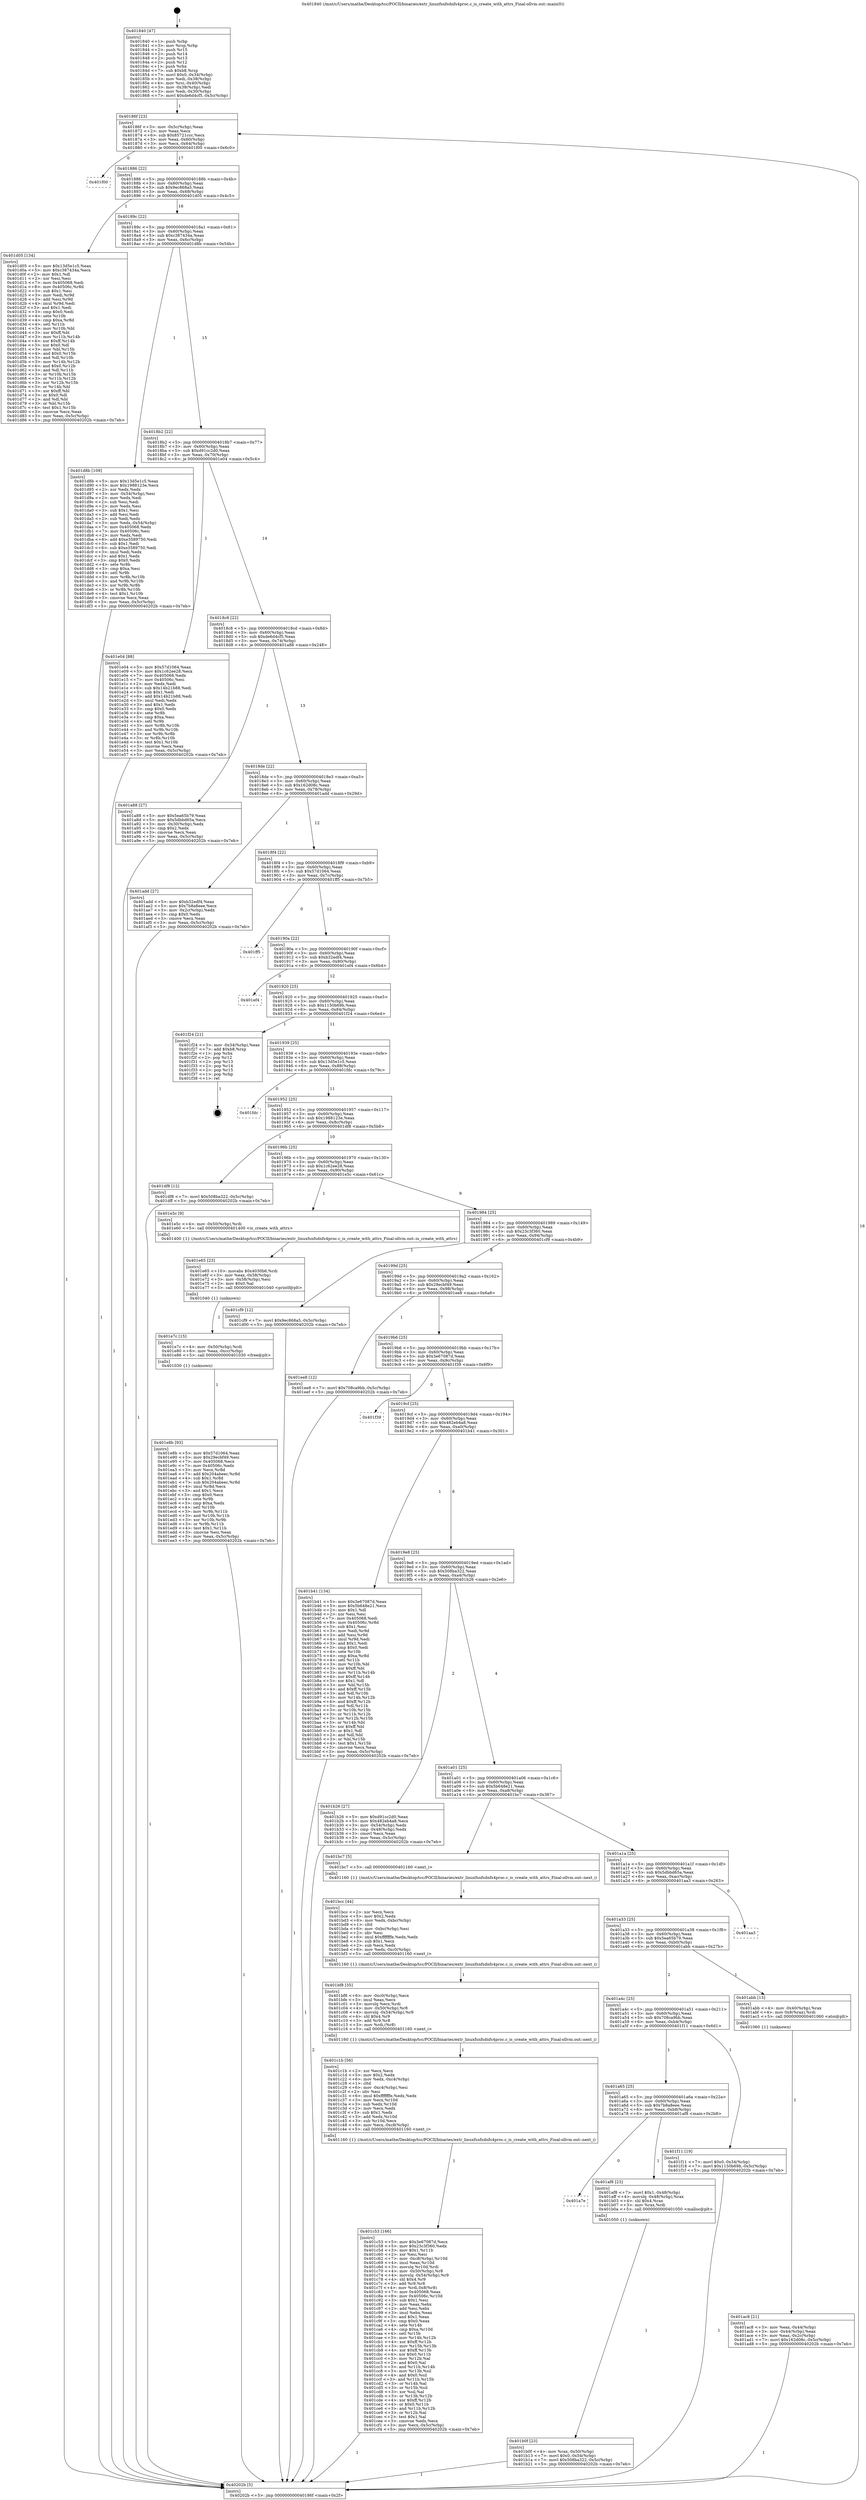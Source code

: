 digraph "0x401840" {
  label = "0x401840 (/mnt/c/Users/mathe/Desktop/tcc/POCII/binaries/extr_linuxfsnfsdnfs4proc.c_is_create_with_attrs_Final-ollvm.out::main(0))"
  labelloc = "t"
  node[shape=record]

  Entry [label="",width=0.3,height=0.3,shape=circle,fillcolor=black,style=filled]
  "0x40186f" [label="{
     0x40186f [23]\l
     | [instrs]\l
     &nbsp;&nbsp;0x40186f \<+3\>: mov -0x5c(%rbp),%eax\l
     &nbsp;&nbsp;0x401872 \<+2\>: mov %eax,%ecx\l
     &nbsp;&nbsp;0x401874 \<+6\>: sub $0x85721ccc,%ecx\l
     &nbsp;&nbsp;0x40187a \<+3\>: mov %eax,-0x60(%rbp)\l
     &nbsp;&nbsp;0x40187d \<+3\>: mov %ecx,-0x64(%rbp)\l
     &nbsp;&nbsp;0x401880 \<+6\>: je 0000000000401f00 \<main+0x6c0\>\l
  }"]
  "0x401f00" [label="{
     0x401f00\l
  }", style=dashed]
  "0x401886" [label="{
     0x401886 [22]\l
     | [instrs]\l
     &nbsp;&nbsp;0x401886 \<+5\>: jmp 000000000040188b \<main+0x4b\>\l
     &nbsp;&nbsp;0x40188b \<+3\>: mov -0x60(%rbp),%eax\l
     &nbsp;&nbsp;0x40188e \<+5\>: sub $0x9ec868a5,%eax\l
     &nbsp;&nbsp;0x401893 \<+3\>: mov %eax,-0x68(%rbp)\l
     &nbsp;&nbsp;0x401896 \<+6\>: je 0000000000401d05 \<main+0x4c5\>\l
  }"]
  Exit [label="",width=0.3,height=0.3,shape=circle,fillcolor=black,style=filled,peripheries=2]
  "0x401d05" [label="{
     0x401d05 [134]\l
     | [instrs]\l
     &nbsp;&nbsp;0x401d05 \<+5\>: mov $0x13d5e1c5,%eax\l
     &nbsp;&nbsp;0x401d0a \<+5\>: mov $0xc387434a,%ecx\l
     &nbsp;&nbsp;0x401d0f \<+2\>: mov $0x1,%dl\l
     &nbsp;&nbsp;0x401d11 \<+2\>: xor %esi,%esi\l
     &nbsp;&nbsp;0x401d13 \<+7\>: mov 0x405068,%edi\l
     &nbsp;&nbsp;0x401d1a \<+8\>: mov 0x40506c,%r8d\l
     &nbsp;&nbsp;0x401d22 \<+3\>: sub $0x1,%esi\l
     &nbsp;&nbsp;0x401d25 \<+3\>: mov %edi,%r9d\l
     &nbsp;&nbsp;0x401d28 \<+3\>: add %esi,%r9d\l
     &nbsp;&nbsp;0x401d2b \<+4\>: imul %r9d,%edi\l
     &nbsp;&nbsp;0x401d2f \<+3\>: and $0x1,%edi\l
     &nbsp;&nbsp;0x401d32 \<+3\>: cmp $0x0,%edi\l
     &nbsp;&nbsp;0x401d35 \<+4\>: sete %r10b\l
     &nbsp;&nbsp;0x401d39 \<+4\>: cmp $0xa,%r8d\l
     &nbsp;&nbsp;0x401d3d \<+4\>: setl %r11b\l
     &nbsp;&nbsp;0x401d41 \<+3\>: mov %r10b,%bl\l
     &nbsp;&nbsp;0x401d44 \<+3\>: xor $0xff,%bl\l
     &nbsp;&nbsp;0x401d47 \<+3\>: mov %r11b,%r14b\l
     &nbsp;&nbsp;0x401d4a \<+4\>: xor $0xff,%r14b\l
     &nbsp;&nbsp;0x401d4e \<+3\>: xor $0x0,%dl\l
     &nbsp;&nbsp;0x401d51 \<+3\>: mov %bl,%r15b\l
     &nbsp;&nbsp;0x401d54 \<+4\>: and $0x0,%r15b\l
     &nbsp;&nbsp;0x401d58 \<+3\>: and %dl,%r10b\l
     &nbsp;&nbsp;0x401d5b \<+3\>: mov %r14b,%r12b\l
     &nbsp;&nbsp;0x401d5e \<+4\>: and $0x0,%r12b\l
     &nbsp;&nbsp;0x401d62 \<+3\>: and %dl,%r11b\l
     &nbsp;&nbsp;0x401d65 \<+3\>: or %r10b,%r15b\l
     &nbsp;&nbsp;0x401d68 \<+3\>: or %r11b,%r12b\l
     &nbsp;&nbsp;0x401d6b \<+3\>: xor %r12b,%r15b\l
     &nbsp;&nbsp;0x401d6e \<+3\>: or %r14b,%bl\l
     &nbsp;&nbsp;0x401d71 \<+3\>: xor $0xff,%bl\l
     &nbsp;&nbsp;0x401d74 \<+3\>: or $0x0,%dl\l
     &nbsp;&nbsp;0x401d77 \<+2\>: and %dl,%bl\l
     &nbsp;&nbsp;0x401d79 \<+3\>: or %bl,%r15b\l
     &nbsp;&nbsp;0x401d7c \<+4\>: test $0x1,%r15b\l
     &nbsp;&nbsp;0x401d80 \<+3\>: cmovne %ecx,%eax\l
     &nbsp;&nbsp;0x401d83 \<+3\>: mov %eax,-0x5c(%rbp)\l
     &nbsp;&nbsp;0x401d86 \<+5\>: jmp 000000000040202b \<main+0x7eb\>\l
  }"]
  "0x40189c" [label="{
     0x40189c [22]\l
     | [instrs]\l
     &nbsp;&nbsp;0x40189c \<+5\>: jmp 00000000004018a1 \<main+0x61\>\l
     &nbsp;&nbsp;0x4018a1 \<+3\>: mov -0x60(%rbp),%eax\l
     &nbsp;&nbsp;0x4018a4 \<+5\>: sub $0xc387434a,%eax\l
     &nbsp;&nbsp;0x4018a9 \<+3\>: mov %eax,-0x6c(%rbp)\l
     &nbsp;&nbsp;0x4018ac \<+6\>: je 0000000000401d8b \<main+0x54b\>\l
  }"]
  "0x401e8b" [label="{
     0x401e8b [93]\l
     | [instrs]\l
     &nbsp;&nbsp;0x401e8b \<+5\>: mov $0x57d1064,%eax\l
     &nbsp;&nbsp;0x401e90 \<+5\>: mov $0x29ecbf49,%esi\l
     &nbsp;&nbsp;0x401e95 \<+7\>: mov 0x405068,%ecx\l
     &nbsp;&nbsp;0x401e9c \<+7\>: mov 0x40506c,%edx\l
     &nbsp;&nbsp;0x401ea3 \<+3\>: mov %ecx,%r8d\l
     &nbsp;&nbsp;0x401ea6 \<+7\>: add $0x204abeec,%r8d\l
     &nbsp;&nbsp;0x401ead \<+4\>: sub $0x1,%r8d\l
     &nbsp;&nbsp;0x401eb1 \<+7\>: sub $0x204abeec,%r8d\l
     &nbsp;&nbsp;0x401eb8 \<+4\>: imul %r8d,%ecx\l
     &nbsp;&nbsp;0x401ebc \<+3\>: and $0x1,%ecx\l
     &nbsp;&nbsp;0x401ebf \<+3\>: cmp $0x0,%ecx\l
     &nbsp;&nbsp;0x401ec2 \<+4\>: sete %r9b\l
     &nbsp;&nbsp;0x401ec6 \<+3\>: cmp $0xa,%edx\l
     &nbsp;&nbsp;0x401ec9 \<+4\>: setl %r10b\l
     &nbsp;&nbsp;0x401ecd \<+3\>: mov %r9b,%r11b\l
     &nbsp;&nbsp;0x401ed0 \<+3\>: and %r10b,%r11b\l
     &nbsp;&nbsp;0x401ed3 \<+3\>: xor %r10b,%r9b\l
     &nbsp;&nbsp;0x401ed6 \<+3\>: or %r9b,%r11b\l
     &nbsp;&nbsp;0x401ed9 \<+4\>: test $0x1,%r11b\l
     &nbsp;&nbsp;0x401edd \<+3\>: cmovne %esi,%eax\l
     &nbsp;&nbsp;0x401ee0 \<+3\>: mov %eax,-0x5c(%rbp)\l
     &nbsp;&nbsp;0x401ee3 \<+5\>: jmp 000000000040202b \<main+0x7eb\>\l
  }"]
  "0x401d8b" [label="{
     0x401d8b [109]\l
     | [instrs]\l
     &nbsp;&nbsp;0x401d8b \<+5\>: mov $0x13d5e1c5,%eax\l
     &nbsp;&nbsp;0x401d90 \<+5\>: mov $0x1988123e,%ecx\l
     &nbsp;&nbsp;0x401d95 \<+2\>: xor %edx,%edx\l
     &nbsp;&nbsp;0x401d97 \<+3\>: mov -0x54(%rbp),%esi\l
     &nbsp;&nbsp;0x401d9a \<+2\>: mov %edx,%edi\l
     &nbsp;&nbsp;0x401d9c \<+2\>: sub %esi,%edi\l
     &nbsp;&nbsp;0x401d9e \<+2\>: mov %edx,%esi\l
     &nbsp;&nbsp;0x401da0 \<+3\>: sub $0x1,%esi\l
     &nbsp;&nbsp;0x401da3 \<+2\>: add %esi,%edi\l
     &nbsp;&nbsp;0x401da5 \<+2\>: sub %edi,%edx\l
     &nbsp;&nbsp;0x401da7 \<+3\>: mov %edx,-0x54(%rbp)\l
     &nbsp;&nbsp;0x401daa \<+7\>: mov 0x405068,%edx\l
     &nbsp;&nbsp;0x401db1 \<+7\>: mov 0x40506c,%esi\l
     &nbsp;&nbsp;0x401db8 \<+2\>: mov %edx,%edi\l
     &nbsp;&nbsp;0x401dba \<+6\>: add $0xe3589750,%edi\l
     &nbsp;&nbsp;0x401dc0 \<+3\>: sub $0x1,%edi\l
     &nbsp;&nbsp;0x401dc3 \<+6\>: sub $0xe3589750,%edi\l
     &nbsp;&nbsp;0x401dc9 \<+3\>: imul %edi,%edx\l
     &nbsp;&nbsp;0x401dcc \<+3\>: and $0x1,%edx\l
     &nbsp;&nbsp;0x401dcf \<+3\>: cmp $0x0,%edx\l
     &nbsp;&nbsp;0x401dd2 \<+4\>: sete %r8b\l
     &nbsp;&nbsp;0x401dd6 \<+3\>: cmp $0xa,%esi\l
     &nbsp;&nbsp;0x401dd9 \<+4\>: setl %r9b\l
     &nbsp;&nbsp;0x401ddd \<+3\>: mov %r8b,%r10b\l
     &nbsp;&nbsp;0x401de0 \<+3\>: and %r9b,%r10b\l
     &nbsp;&nbsp;0x401de3 \<+3\>: xor %r9b,%r8b\l
     &nbsp;&nbsp;0x401de6 \<+3\>: or %r8b,%r10b\l
     &nbsp;&nbsp;0x401de9 \<+4\>: test $0x1,%r10b\l
     &nbsp;&nbsp;0x401ded \<+3\>: cmovne %ecx,%eax\l
     &nbsp;&nbsp;0x401df0 \<+3\>: mov %eax,-0x5c(%rbp)\l
     &nbsp;&nbsp;0x401df3 \<+5\>: jmp 000000000040202b \<main+0x7eb\>\l
  }"]
  "0x4018b2" [label="{
     0x4018b2 [22]\l
     | [instrs]\l
     &nbsp;&nbsp;0x4018b2 \<+5\>: jmp 00000000004018b7 \<main+0x77\>\l
     &nbsp;&nbsp;0x4018b7 \<+3\>: mov -0x60(%rbp),%eax\l
     &nbsp;&nbsp;0x4018ba \<+5\>: sub $0xd91cc2d0,%eax\l
     &nbsp;&nbsp;0x4018bf \<+3\>: mov %eax,-0x70(%rbp)\l
     &nbsp;&nbsp;0x4018c2 \<+6\>: je 0000000000401e04 \<main+0x5c4\>\l
  }"]
  "0x401e7c" [label="{
     0x401e7c [15]\l
     | [instrs]\l
     &nbsp;&nbsp;0x401e7c \<+4\>: mov -0x50(%rbp),%rdi\l
     &nbsp;&nbsp;0x401e80 \<+6\>: mov %eax,-0xcc(%rbp)\l
     &nbsp;&nbsp;0x401e86 \<+5\>: call 0000000000401030 \<free@plt\>\l
     | [calls]\l
     &nbsp;&nbsp;0x401030 \{1\} (unknown)\l
  }"]
  "0x401e04" [label="{
     0x401e04 [88]\l
     | [instrs]\l
     &nbsp;&nbsp;0x401e04 \<+5\>: mov $0x57d1064,%eax\l
     &nbsp;&nbsp;0x401e09 \<+5\>: mov $0x1c62ee28,%ecx\l
     &nbsp;&nbsp;0x401e0e \<+7\>: mov 0x405068,%edx\l
     &nbsp;&nbsp;0x401e15 \<+7\>: mov 0x40506c,%esi\l
     &nbsp;&nbsp;0x401e1c \<+2\>: mov %edx,%edi\l
     &nbsp;&nbsp;0x401e1e \<+6\>: sub $0x14b21b88,%edi\l
     &nbsp;&nbsp;0x401e24 \<+3\>: sub $0x1,%edi\l
     &nbsp;&nbsp;0x401e27 \<+6\>: add $0x14b21b88,%edi\l
     &nbsp;&nbsp;0x401e2d \<+3\>: imul %edi,%edx\l
     &nbsp;&nbsp;0x401e30 \<+3\>: and $0x1,%edx\l
     &nbsp;&nbsp;0x401e33 \<+3\>: cmp $0x0,%edx\l
     &nbsp;&nbsp;0x401e36 \<+4\>: sete %r8b\l
     &nbsp;&nbsp;0x401e3a \<+3\>: cmp $0xa,%esi\l
     &nbsp;&nbsp;0x401e3d \<+4\>: setl %r9b\l
     &nbsp;&nbsp;0x401e41 \<+3\>: mov %r8b,%r10b\l
     &nbsp;&nbsp;0x401e44 \<+3\>: and %r9b,%r10b\l
     &nbsp;&nbsp;0x401e47 \<+3\>: xor %r9b,%r8b\l
     &nbsp;&nbsp;0x401e4a \<+3\>: or %r8b,%r10b\l
     &nbsp;&nbsp;0x401e4d \<+4\>: test $0x1,%r10b\l
     &nbsp;&nbsp;0x401e51 \<+3\>: cmovne %ecx,%eax\l
     &nbsp;&nbsp;0x401e54 \<+3\>: mov %eax,-0x5c(%rbp)\l
     &nbsp;&nbsp;0x401e57 \<+5\>: jmp 000000000040202b \<main+0x7eb\>\l
  }"]
  "0x4018c8" [label="{
     0x4018c8 [22]\l
     | [instrs]\l
     &nbsp;&nbsp;0x4018c8 \<+5\>: jmp 00000000004018cd \<main+0x8d\>\l
     &nbsp;&nbsp;0x4018cd \<+3\>: mov -0x60(%rbp),%eax\l
     &nbsp;&nbsp;0x4018d0 \<+5\>: sub $0xde6d4cf5,%eax\l
     &nbsp;&nbsp;0x4018d5 \<+3\>: mov %eax,-0x74(%rbp)\l
     &nbsp;&nbsp;0x4018d8 \<+6\>: je 0000000000401a88 \<main+0x248\>\l
  }"]
  "0x401e65" [label="{
     0x401e65 [23]\l
     | [instrs]\l
     &nbsp;&nbsp;0x401e65 \<+10\>: movabs $0x4030b6,%rdi\l
     &nbsp;&nbsp;0x401e6f \<+3\>: mov %eax,-0x58(%rbp)\l
     &nbsp;&nbsp;0x401e72 \<+3\>: mov -0x58(%rbp),%esi\l
     &nbsp;&nbsp;0x401e75 \<+2\>: mov $0x0,%al\l
     &nbsp;&nbsp;0x401e77 \<+5\>: call 0000000000401040 \<printf@plt\>\l
     | [calls]\l
     &nbsp;&nbsp;0x401040 \{1\} (unknown)\l
  }"]
  "0x401a88" [label="{
     0x401a88 [27]\l
     | [instrs]\l
     &nbsp;&nbsp;0x401a88 \<+5\>: mov $0x5ea65b79,%eax\l
     &nbsp;&nbsp;0x401a8d \<+5\>: mov $0x5dbbd65a,%ecx\l
     &nbsp;&nbsp;0x401a92 \<+3\>: mov -0x30(%rbp),%edx\l
     &nbsp;&nbsp;0x401a95 \<+3\>: cmp $0x2,%edx\l
     &nbsp;&nbsp;0x401a98 \<+3\>: cmovne %ecx,%eax\l
     &nbsp;&nbsp;0x401a9b \<+3\>: mov %eax,-0x5c(%rbp)\l
     &nbsp;&nbsp;0x401a9e \<+5\>: jmp 000000000040202b \<main+0x7eb\>\l
  }"]
  "0x4018de" [label="{
     0x4018de [22]\l
     | [instrs]\l
     &nbsp;&nbsp;0x4018de \<+5\>: jmp 00000000004018e3 \<main+0xa3\>\l
     &nbsp;&nbsp;0x4018e3 \<+3\>: mov -0x60(%rbp),%eax\l
     &nbsp;&nbsp;0x4018e6 \<+5\>: sub $0x162d08c,%eax\l
     &nbsp;&nbsp;0x4018eb \<+3\>: mov %eax,-0x78(%rbp)\l
     &nbsp;&nbsp;0x4018ee \<+6\>: je 0000000000401add \<main+0x29d\>\l
  }"]
  "0x40202b" [label="{
     0x40202b [5]\l
     | [instrs]\l
     &nbsp;&nbsp;0x40202b \<+5\>: jmp 000000000040186f \<main+0x2f\>\l
  }"]
  "0x401840" [label="{
     0x401840 [47]\l
     | [instrs]\l
     &nbsp;&nbsp;0x401840 \<+1\>: push %rbp\l
     &nbsp;&nbsp;0x401841 \<+3\>: mov %rsp,%rbp\l
     &nbsp;&nbsp;0x401844 \<+2\>: push %r15\l
     &nbsp;&nbsp;0x401846 \<+2\>: push %r14\l
     &nbsp;&nbsp;0x401848 \<+2\>: push %r13\l
     &nbsp;&nbsp;0x40184a \<+2\>: push %r12\l
     &nbsp;&nbsp;0x40184c \<+1\>: push %rbx\l
     &nbsp;&nbsp;0x40184d \<+7\>: sub $0xb8,%rsp\l
     &nbsp;&nbsp;0x401854 \<+7\>: movl $0x0,-0x34(%rbp)\l
     &nbsp;&nbsp;0x40185b \<+3\>: mov %edi,-0x38(%rbp)\l
     &nbsp;&nbsp;0x40185e \<+4\>: mov %rsi,-0x40(%rbp)\l
     &nbsp;&nbsp;0x401862 \<+3\>: mov -0x38(%rbp),%edi\l
     &nbsp;&nbsp;0x401865 \<+3\>: mov %edi,-0x30(%rbp)\l
     &nbsp;&nbsp;0x401868 \<+7\>: movl $0xde6d4cf5,-0x5c(%rbp)\l
  }"]
  "0x401c53" [label="{
     0x401c53 [166]\l
     | [instrs]\l
     &nbsp;&nbsp;0x401c53 \<+5\>: mov $0x3e67087d,%ecx\l
     &nbsp;&nbsp;0x401c58 \<+5\>: mov $0x23c3f360,%edx\l
     &nbsp;&nbsp;0x401c5d \<+3\>: mov $0x1,%r11b\l
     &nbsp;&nbsp;0x401c60 \<+2\>: xor %esi,%esi\l
     &nbsp;&nbsp;0x401c62 \<+7\>: mov -0xc8(%rbp),%r10d\l
     &nbsp;&nbsp;0x401c69 \<+4\>: imul %eax,%r10d\l
     &nbsp;&nbsp;0x401c6d \<+3\>: movslq %r10d,%rdi\l
     &nbsp;&nbsp;0x401c70 \<+4\>: mov -0x50(%rbp),%r8\l
     &nbsp;&nbsp;0x401c74 \<+4\>: movslq -0x54(%rbp),%r9\l
     &nbsp;&nbsp;0x401c78 \<+4\>: shl $0x4,%r9\l
     &nbsp;&nbsp;0x401c7c \<+3\>: add %r9,%r8\l
     &nbsp;&nbsp;0x401c7f \<+4\>: mov %rdi,0x8(%r8)\l
     &nbsp;&nbsp;0x401c83 \<+7\>: mov 0x405068,%eax\l
     &nbsp;&nbsp;0x401c8a \<+8\>: mov 0x40506c,%r10d\l
     &nbsp;&nbsp;0x401c92 \<+3\>: sub $0x1,%esi\l
     &nbsp;&nbsp;0x401c95 \<+2\>: mov %eax,%ebx\l
     &nbsp;&nbsp;0x401c97 \<+2\>: add %esi,%ebx\l
     &nbsp;&nbsp;0x401c99 \<+3\>: imul %ebx,%eax\l
     &nbsp;&nbsp;0x401c9c \<+3\>: and $0x1,%eax\l
     &nbsp;&nbsp;0x401c9f \<+3\>: cmp $0x0,%eax\l
     &nbsp;&nbsp;0x401ca2 \<+4\>: sete %r14b\l
     &nbsp;&nbsp;0x401ca6 \<+4\>: cmp $0xa,%r10d\l
     &nbsp;&nbsp;0x401caa \<+4\>: setl %r15b\l
     &nbsp;&nbsp;0x401cae \<+3\>: mov %r14b,%r12b\l
     &nbsp;&nbsp;0x401cb1 \<+4\>: xor $0xff,%r12b\l
     &nbsp;&nbsp;0x401cb5 \<+3\>: mov %r15b,%r13b\l
     &nbsp;&nbsp;0x401cb8 \<+4\>: xor $0xff,%r13b\l
     &nbsp;&nbsp;0x401cbc \<+4\>: xor $0x0,%r11b\l
     &nbsp;&nbsp;0x401cc0 \<+3\>: mov %r12b,%al\l
     &nbsp;&nbsp;0x401cc3 \<+2\>: and $0x0,%al\l
     &nbsp;&nbsp;0x401cc5 \<+3\>: and %r11b,%r14b\l
     &nbsp;&nbsp;0x401cc8 \<+3\>: mov %r13b,%sil\l
     &nbsp;&nbsp;0x401ccb \<+4\>: and $0x0,%sil\l
     &nbsp;&nbsp;0x401ccf \<+3\>: and %r11b,%r15b\l
     &nbsp;&nbsp;0x401cd2 \<+3\>: or %r14b,%al\l
     &nbsp;&nbsp;0x401cd5 \<+3\>: or %r15b,%sil\l
     &nbsp;&nbsp;0x401cd8 \<+3\>: xor %sil,%al\l
     &nbsp;&nbsp;0x401cdb \<+3\>: or %r13b,%r12b\l
     &nbsp;&nbsp;0x401cde \<+4\>: xor $0xff,%r12b\l
     &nbsp;&nbsp;0x401ce2 \<+4\>: or $0x0,%r11b\l
     &nbsp;&nbsp;0x401ce6 \<+3\>: and %r11b,%r12b\l
     &nbsp;&nbsp;0x401ce9 \<+3\>: or %r12b,%al\l
     &nbsp;&nbsp;0x401cec \<+2\>: test $0x1,%al\l
     &nbsp;&nbsp;0x401cee \<+3\>: cmovne %edx,%ecx\l
     &nbsp;&nbsp;0x401cf1 \<+3\>: mov %ecx,-0x5c(%rbp)\l
     &nbsp;&nbsp;0x401cf4 \<+5\>: jmp 000000000040202b \<main+0x7eb\>\l
  }"]
  "0x401add" [label="{
     0x401add [27]\l
     | [instrs]\l
     &nbsp;&nbsp;0x401add \<+5\>: mov $0xb32edf4,%eax\l
     &nbsp;&nbsp;0x401ae2 \<+5\>: mov $0x7b8a8eee,%ecx\l
     &nbsp;&nbsp;0x401ae7 \<+3\>: mov -0x2c(%rbp),%edx\l
     &nbsp;&nbsp;0x401aea \<+3\>: cmp $0x0,%edx\l
     &nbsp;&nbsp;0x401aed \<+3\>: cmove %ecx,%eax\l
     &nbsp;&nbsp;0x401af0 \<+3\>: mov %eax,-0x5c(%rbp)\l
     &nbsp;&nbsp;0x401af3 \<+5\>: jmp 000000000040202b \<main+0x7eb\>\l
  }"]
  "0x4018f4" [label="{
     0x4018f4 [22]\l
     | [instrs]\l
     &nbsp;&nbsp;0x4018f4 \<+5\>: jmp 00000000004018f9 \<main+0xb9\>\l
     &nbsp;&nbsp;0x4018f9 \<+3\>: mov -0x60(%rbp),%eax\l
     &nbsp;&nbsp;0x4018fc \<+5\>: sub $0x57d1064,%eax\l
     &nbsp;&nbsp;0x401901 \<+3\>: mov %eax,-0x7c(%rbp)\l
     &nbsp;&nbsp;0x401904 \<+6\>: je 0000000000401ff5 \<main+0x7b5\>\l
  }"]
  "0x401c1b" [label="{
     0x401c1b [56]\l
     | [instrs]\l
     &nbsp;&nbsp;0x401c1b \<+2\>: xor %ecx,%ecx\l
     &nbsp;&nbsp;0x401c1d \<+5\>: mov $0x2,%edx\l
     &nbsp;&nbsp;0x401c22 \<+6\>: mov %edx,-0xc4(%rbp)\l
     &nbsp;&nbsp;0x401c28 \<+1\>: cltd\l
     &nbsp;&nbsp;0x401c29 \<+6\>: mov -0xc4(%rbp),%esi\l
     &nbsp;&nbsp;0x401c2f \<+2\>: idiv %esi\l
     &nbsp;&nbsp;0x401c31 \<+6\>: imul $0xfffffffe,%edx,%edx\l
     &nbsp;&nbsp;0x401c37 \<+3\>: mov %ecx,%r10d\l
     &nbsp;&nbsp;0x401c3a \<+3\>: sub %edx,%r10d\l
     &nbsp;&nbsp;0x401c3d \<+2\>: mov %ecx,%edx\l
     &nbsp;&nbsp;0x401c3f \<+3\>: sub $0x1,%edx\l
     &nbsp;&nbsp;0x401c42 \<+3\>: add %edx,%r10d\l
     &nbsp;&nbsp;0x401c45 \<+3\>: sub %r10d,%ecx\l
     &nbsp;&nbsp;0x401c48 \<+6\>: mov %ecx,-0xc8(%rbp)\l
     &nbsp;&nbsp;0x401c4e \<+5\>: call 0000000000401160 \<next_i\>\l
     | [calls]\l
     &nbsp;&nbsp;0x401160 \{1\} (/mnt/c/Users/mathe/Desktop/tcc/POCII/binaries/extr_linuxfsnfsdnfs4proc.c_is_create_with_attrs_Final-ollvm.out::next_i)\l
  }"]
  "0x401ff5" [label="{
     0x401ff5\l
  }", style=dashed]
  "0x40190a" [label="{
     0x40190a [22]\l
     | [instrs]\l
     &nbsp;&nbsp;0x40190a \<+5\>: jmp 000000000040190f \<main+0xcf\>\l
     &nbsp;&nbsp;0x40190f \<+3\>: mov -0x60(%rbp),%eax\l
     &nbsp;&nbsp;0x401912 \<+5\>: sub $0xb32edf4,%eax\l
     &nbsp;&nbsp;0x401917 \<+3\>: mov %eax,-0x80(%rbp)\l
     &nbsp;&nbsp;0x40191a \<+6\>: je 0000000000401ef4 \<main+0x6b4\>\l
  }"]
  "0x401bf8" [label="{
     0x401bf8 [35]\l
     | [instrs]\l
     &nbsp;&nbsp;0x401bf8 \<+6\>: mov -0xc0(%rbp),%ecx\l
     &nbsp;&nbsp;0x401bfe \<+3\>: imul %eax,%ecx\l
     &nbsp;&nbsp;0x401c01 \<+3\>: movslq %ecx,%rdi\l
     &nbsp;&nbsp;0x401c04 \<+4\>: mov -0x50(%rbp),%r8\l
     &nbsp;&nbsp;0x401c08 \<+4\>: movslq -0x54(%rbp),%r9\l
     &nbsp;&nbsp;0x401c0c \<+4\>: shl $0x4,%r9\l
     &nbsp;&nbsp;0x401c10 \<+3\>: add %r9,%r8\l
     &nbsp;&nbsp;0x401c13 \<+3\>: mov %rdi,(%r8)\l
     &nbsp;&nbsp;0x401c16 \<+5\>: call 0000000000401160 \<next_i\>\l
     | [calls]\l
     &nbsp;&nbsp;0x401160 \{1\} (/mnt/c/Users/mathe/Desktop/tcc/POCII/binaries/extr_linuxfsnfsdnfs4proc.c_is_create_with_attrs_Final-ollvm.out::next_i)\l
  }"]
  "0x401ef4" [label="{
     0x401ef4\l
  }", style=dashed]
  "0x401920" [label="{
     0x401920 [25]\l
     | [instrs]\l
     &nbsp;&nbsp;0x401920 \<+5\>: jmp 0000000000401925 \<main+0xe5\>\l
     &nbsp;&nbsp;0x401925 \<+3\>: mov -0x60(%rbp),%eax\l
     &nbsp;&nbsp;0x401928 \<+5\>: sub $0x1150b69b,%eax\l
     &nbsp;&nbsp;0x40192d \<+6\>: mov %eax,-0x84(%rbp)\l
     &nbsp;&nbsp;0x401933 \<+6\>: je 0000000000401f24 \<main+0x6e4\>\l
  }"]
  "0x401bcc" [label="{
     0x401bcc [44]\l
     | [instrs]\l
     &nbsp;&nbsp;0x401bcc \<+2\>: xor %ecx,%ecx\l
     &nbsp;&nbsp;0x401bce \<+5\>: mov $0x2,%edx\l
     &nbsp;&nbsp;0x401bd3 \<+6\>: mov %edx,-0xbc(%rbp)\l
     &nbsp;&nbsp;0x401bd9 \<+1\>: cltd\l
     &nbsp;&nbsp;0x401bda \<+6\>: mov -0xbc(%rbp),%esi\l
     &nbsp;&nbsp;0x401be0 \<+2\>: idiv %esi\l
     &nbsp;&nbsp;0x401be2 \<+6\>: imul $0xfffffffe,%edx,%edx\l
     &nbsp;&nbsp;0x401be8 \<+3\>: sub $0x1,%ecx\l
     &nbsp;&nbsp;0x401beb \<+2\>: sub %ecx,%edx\l
     &nbsp;&nbsp;0x401bed \<+6\>: mov %edx,-0xc0(%rbp)\l
     &nbsp;&nbsp;0x401bf3 \<+5\>: call 0000000000401160 \<next_i\>\l
     | [calls]\l
     &nbsp;&nbsp;0x401160 \{1\} (/mnt/c/Users/mathe/Desktop/tcc/POCII/binaries/extr_linuxfsnfsdnfs4proc.c_is_create_with_attrs_Final-ollvm.out::next_i)\l
  }"]
  "0x401f24" [label="{
     0x401f24 [21]\l
     | [instrs]\l
     &nbsp;&nbsp;0x401f24 \<+3\>: mov -0x34(%rbp),%eax\l
     &nbsp;&nbsp;0x401f27 \<+7\>: add $0xb8,%rsp\l
     &nbsp;&nbsp;0x401f2e \<+1\>: pop %rbx\l
     &nbsp;&nbsp;0x401f2f \<+2\>: pop %r12\l
     &nbsp;&nbsp;0x401f31 \<+2\>: pop %r13\l
     &nbsp;&nbsp;0x401f33 \<+2\>: pop %r14\l
     &nbsp;&nbsp;0x401f35 \<+2\>: pop %r15\l
     &nbsp;&nbsp;0x401f37 \<+1\>: pop %rbp\l
     &nbsp;&nbsp;0x401f38 \<+1\>: ret\l
  }"]
  "0x401939" [label="{
     0x401939 [25]\l
     | [instrs]\l
     &nbsp;&nbsp;0x401939 \<+5\>: jmp 000000000040193e \<main+0xfe\>\l
     &nbsp;&nbsp;0x40193e \<+3\>: mov -0x60(%rbp),%eax\l
     &nbsp;&nbsp;0x401941 \<+5\>: sub $0x13d5e1c5,%eax\l
     &nbsp;&nbsp;0x401946 \<+6\>: mov %eax,-0x88(%rbp)\l
     &nbsp;&nbsp;0x40194c \<+6\>: je 0000000000401fdc \<main+0x79c\>\l
  }"]
  "0x401b0f" [label="{
     0x401b0f [23]\l
     | [instrs]\l
     &nbsp;&nbsp;0x401b0f \<+4\>: mov %rax,-0x50(%rbp)\l
     &nbsp;&nbsp;0x401b13 \<+7\>: movl $0x0,-0x54(%rbp)\l
     &nbsp;&nbsp;0x401b1a \<+7\>: movl $0x508ba322,-0x5c(%rbp)\l
     &nbsp;&nbsp;0x401b21 \<+5\>: jmp 000000000040202b \<main+0x7eb\>\l
  }"]
  "0x401fdc" [label="{
     0x401fdc\l
  }", style=dashed]
  "0x401952" [label="{
     0x401952 [25]\l
     | [instrs]\l
     &nbsp;&nbsp;0x401952 \<+5\>: jmp 0000000000401957 \<main+0x117\>\l
     &nbsp;&nbsp;0x401957 \<+3\>: mov -0x60(%rbp),%eax\l
     &nbsp;&nbsp;0x40195a \<+5\>: sub $0x1988123e,%eax\l
     &nbsp;&nbsp;0x40195f \<+6\>: mov %eax,-0x8c(%rbp)\l
     &nbsp;&nbsp;0x401965 \<+6\>: je 0000000000401df8 \<main+0x5b8\>\l
  }"]
  "0x401a7e" [label="{
     0x401a7e\l
  }", style=dashed]
  "0x401df8" [label="{
     0x401df8 [12]\l
     | [instrs]\l
     &nbsp;&nbsp;0x401df8 \<+7\>: movl $0x508ba322,-0x5c(%rbp)\l
     &nbsp;&nbsp;0x401dff \<+5\>: jmp 000000000040202b \<main+0x7eb\>\l
  }"]
  "0x40196b" [label="{
     0x40196b [25]\l
     | [instrs]\l
     &nbsp;&nbsp;0x40196b \<+5\>: jmp 0000000000401970 \<main+0x130\>\l
     &nbsp;&nbsp;0x401970 \<+3\>: mov -0x60(%rbp),%eax\l
     &nbsp;&nbsp;0x401973 \<+5\>: sub $0x1c62ee28,%eax\l
     &nbsp;&nbsp;0x401978 \<+6\>: mov %eax,-0x90(%rbp)\l
     &nbsp;&nbsp;0x40197e \<+6\>: je 0000000000401e5c \<main+0x61c\>\l
  }"]
  "0x401af8" [label="{
     0x401af8 [23]\l
     | [instrs]\l
     &nbsp;&nbsp;0x401af8 \<+7\>: movl $0x1,-0x48(%rbp)\l
     &nbsp;&nbsp;0x401aff \<+4\>: movslq -0x48(%rbp),%rax\l
     &nbsp;&nbsp;0x401b03 \<+4\>: shl $0x4,%rax\l
     &nbsp;&nbsp;0x401b07 \<+3\>: mov %rax,%rdi\l
     &nbsp;&nbsp;0x401b0a \<+5\>: call 0000000000401050 \<malloc@plt\>\l
     | [calls]\l
     &nbsp;&nbsp;0x401050 \{1\} (unknown)\l
  }"]
  "0x401e5c" [label="{
     0x401e5c [9]\l
     | [instrs]\l
     &nbsp;&nbsp;0x401e5c \<+4\>: mov -0x50(%rbp),%rdi\l
     &nbsp;&nbsp;0x401e60 \<+5\>: call 0000000000401400 \<is_create_with_attrs\>\l
     | [calls]\l
     &nbsp;&nbsp;0x401400 \{1\} (/mnt/c/Users/mathe/Desktop/tcc/POCII/binaries/extr_linuxfsnfsdnfs4proc.c_is_create_with_attrs_Final-ollvm.out::is_create_with_attrs)\l
  }"]
  "0x401984" [label="{
     0x401984 [25]\l
     | [instrs]\l
     &nbsp;&nbsp;0x401984 \<+5\>: jmp 0000000000401989 \<main+0x149\>\l
     &nbsp;&nbsp;0x401989 \<+3\>: mov -0x60(%rbp),%eax\l
     &nbsp;&nbsp;0x40198c \<+5\>: sub $0x23c3f360,%eax\l
     &nbsp;&nbsp;0x401991 \<+6\>: mov %eax,-0x94(%rbp)\l
     &nbsp;&nbsp;0x401997 \<+6\>: je 0000000000401cf9 \<main+0x4b9\>\l
  }"]
  "0x401a65" [label="{
     0x401a65 [25]\l
     | [instrs]\l
     &nbsp;&nbsp;0x401a65 \<+5\>: jmp 0000000000401a6a \<main+0x22a\>\l
     &nbsp;&nbsp;0x401a6a \<+3\>: mov -0x60(%rbp),%eax\l
     &nbsp;&nbsp;0x401a6d \<+5\>: sub $0x7b8a8eee,%eax\l
     &nbsp;&nbsp;0x401a72 \<+6\>: mov %eax,-0xb8(%rbp)\l
     &nbsp;&nbsp;0x401a78 \<+6\>: je 0000000000401af8 \<main+0x2b8\>\l
  }"]
  "0x401cf9" [label="{
     0x401cf9 [12]\l
     | [instrs]\l
     &nbsp;&nbsp;0x401cf9 \<+7\>: movl $0x9ec868a5,-0x5c(%rbp)\l
     &nbsp;&nbsp;0x401d00 \<+5\>: jmp 000000000040202b \<main+0x7eb\>\l
  }"]
  "0x40199d" [label="{
     0x40199d [25]\l
     | [instrs]\l
     &nbsp;&nbsp;0x40199d \<+5\>: jmp 00000000004019a2 \<main+0x162\>\l
     &nbsp;&nbsp;0x4019a2 \<+3\>: mov -0x60(%rbp),%eax\l
     &nbsp;&nbsp;0x4019a5 \<+5\>: sub $0x29ecbf49,%eax\l
     &nbsp;&nbsp;0x4019aa \<+6\>: mov %eax,-0x98(%rbp)\l
     &nbsp;&nbsp;0x4019b0 \<+6\>: je 0000000000401ee8 \<main+0x6a8\>\l
  }"]
  "0x401f11" [label="{
     0x401f11 [19]\l
     | [instrs]\l
     &nbsp;&nbsp;0x401f11 \<+7\>: movl $0x0,-0x34(%rbp)\l
     &nbsp;&nbsp;0x401f18 \<+7\>: movl $0x1150b69b,-0x5c(%rbp)\l
     &nbsp;&nbsp;0x401f1f \<+5\>: jmp 000000000040202b \<main+0x7eb\>\l
  }"]
  "0x401ee8" [label="{
     0x401ee8 [12]\l
     | [instrs]\l
     &nbsp;&nbsp;0x401ee8 \<+7\>: movl $0x708ca9bb,-0x5c(%rbp)\l
     &nbsp;&nbsp;0x401eef \<+5\>: jmp 000000000040202b \<main+0x7eb\>\l
  }"]
  "0x4019b6" [label="{
     0x4019b6 [25]\l
     | [instrs]\l
     &nbsp;&nbsp;0x4019b6 \<+5\>: jmp 00000000004019bb \<main+0x17b\>\l
     &nbsp;&nbsp;0x4019bb \<+3\>: mov -0x60(%rbp),%eax\l
     &nbsp;&nbsp;0x4019be \<+5\>: sub $0x3e67087d,%eax\l
     &nbsp;&nbsp;0x4019c3 \<+6\>: mov %eax,-0x9c(%rbp)\l
     &nbsp;&nbsp;0x4019c9 \<+6\>: je 0000000000401f39 \<main+0x6f9\>\l
  }"]
  "0x401ac8" [label="{
     0x401ac8 [21]\l
     | [instrs]\l
     &nbsp;&nbsp;0x401ac8 \<+3\>: mov %eax,-0x44(%rbp)\l
     &nbsp;&nbsp;0x401acb \<+3\>: mov -0x44(%rbp),%eax\l
     &nbsp;&nbsp;0x401ace \<+3\>: mov %eax,-0x2c(%rbp)\l
     &nbsp;&nbsp;0x401ad1 \<+7\>: movl $0x162d08c,-0x5c(%rbp)\l
     &nbsp;&nbsp;0x401ad8 \<+5\>: jmp 000000000040202b \<main+0x7eb\>\l
  }"]
  "0x401f39" [label="{
     0x401f39\l
  }", style=dashed]
  "0x4019cf" [label="{
     0x4019cf [25]\l
     | [instrs]\l
     &nbsp;&nbsp;0x4019cf \<+5\>: jmp 00000000004019d4 \<main+0x194\>\l
     &nbsp;&nbsp;0x4019d4 \<+3\>: mov -0x60(%rbp),%eax\l
     &nbsp;&nbsp;0x4019d7 \<+5\>: sub $0x482eb4a8,%eax\l
     &nbsp;&nbsp;0x4019dc \<+6\>: mov %eax,-0xa0(%rbp)\l
     &nbsp;&nbsp;0x4019e2 \<+6\>: je 0000000000401b41 \<main+0x301\>\l
  }"]
  "0x401a4c" [label="{
     0x401a4c [25]\l
     | [instrs]\l
     &nbsp;&nbsp;0x401a4c \<+5\>: jmp 0000000000401a51 \<main+0x211\>\l
     &nbsp;&nbsp;0x401a51 \<+3\>: mov -0x60(%rbp),%eax\l
     &nbsp;&nbsp;0x401a54 \<+5\>: sub $0x708ca9bb,%eax\l
     &nbsp;&nbsp;0x401a59 \<+6\>: mov %eax,-0xb4(%rbp)\l
     &nbsp;&nbsp;0x401a5f \<+6\>: je 0000000000401f11 \<main+0x6d1\>\l
  }"]
  "0x401b41" [label="{
     0x401b41 [134]\l
     | [instrs]\l
     &nbsp;&nbsp;0x401b41 \<+5\>: mov $0x3e67087d,%eax\l
     &nbsp;&nbsp;0x401b46 \<+5\>: mov $0x5b648e21,%ecx\l
     &nbsp;&nbsp;0x401b4b \<+2\>: mov $0x1,%dl\l
     &nbsp;&nbsp;0x401b4d \<+2\>: xor %esi,%esi\l
     &nbsp;&nbsp;0x401b4f \<+7\>: mov 0x405068,%edi\l
     &nbsp;&nbsp;0x401b56 \<+8\>: mov 0x40506c,%r8d\l
     &nbsp;&nbsp;0x401b5e \<+3\>: sub $0x1,%esi\l
     &nbsp;&nbsp;0x401b61 \<+3\>: mov %edi,%r9d\l
     &nbsp;&nbsp;0x401b64 \<+3\>: add %esi,%r9d\l
     &nbsp;&nbsp;0x401b67 \<+4\>: imul %r9d,%edi\l
     &nbsp;&nbsp;0x401b6b \<+3\>: and $0x1,%edi\l
     &nbsp;&nbsp;0x401b6e \<+3\>: cmp $0x0,%edi\l
     &nbsp;&nbsp;0x401b71 \<+4\>: sete %r10b\l
     &nbsp;&nbsp;0x401b75 \<+4\>: cmp $0xa,%r8d\l
     &nbsp;&nbsp;0x401b79 \<+4\>: setl %r11b\l
     &nbsp;&nbsp;0x401b7d \<+3\>: mov %r10b,%bl\l
     &nbsp;&nbsp;0x401b80 \<+3\>: xor $0xff,%bl\l
     &nbsp;&nbsp;0x401b83 \<+3\>: mov %r11b,%r14b\l
     &nbsp;&nbsp;0x401b86 \<+4\>: xor $0xff,%r14b\l
     &nbsp;&nbsp;0x401b8a \<+3\>: xor $0x1,%dl\l
     &nbsp;&nbsp;0x401b8d \<+3\>: mov %bl,%r15b\l
     &nbsp;&nbsp;0x401b90 \<+4\>: and $0xff,%r15b\l
     &nbsp;&nbsp;0x401b94 \<+3\>: and %dl,%r10b\l
     &nbsp;&nbsp;0x401b97 \<+3\>: mov %r14b,%r12b\l
     &nbsp;&nbsp;0x401b9a \<+4\>: and $0xff,%r12b\l
     &nbsp;&nbsp;0x401b9e \<+3\>: and %dl,%r11b\l
     &nbsp;&nbsp;0x401ba1 \<+3\>: or %r10b,%r15b\l
     &nbsp;&nbsp;0x401ba4 \<+3\>: or %r11b,%r12b\l
     &nbsp;&nbsp;0x401ba7 \<+3\>: xor %r12b,%r15b\l
     &nbsp;&nbsp;0x401baa \<+3\>: or %r14b,%bl\l
     &nbsp;&nbsp;0x401bad \<+3\>: xor $0xff,%bl\l
     &nbsp;&nbsp;0x401bb0 \<+3\>: or $0x1,%dl\l
     &nbsp;&nbsp;0x401bb3 \<+2\>: and %dl,%bl\l
     &nbsp;&nbsp;0x401bb5 \<+3\>: or %bl,%r15b\l
     &nbsp;&nbsp;0x401bb8 \<+4\>: test $0x1,%r15b\l
     &nbsp;&nbsp;0x401bbc \<+3\>: cmovne %ecx,%eax\l
     &nbsp;&nbsp;0x401bbf \<+3\>: mov %eax,-0x5c(%rbp)\l
     &nbsp;&nbsp;0x401bc2 \<+5\>: jmp 000000000040202b \<main+0x7eb\>\l
  }"]
  "0x4019e8" [label="{
     0x4019e8 [25]\l
     | [instrs]\l
     &nbsp;&nbsp;0x4019e8 \<+5\>: jmp 00000000004019ed \<main+0x1ad\>\l
     &nbsp;&nbsp;0x4019ed \<+3\>: mov -0x60(%rbp),%eax\l
     &nbsp;&nbsp;0x4019f0 \<+5\>: sub $0x508ba322,%eax\l
     &nbsp;&nbsp;0x4019f5 \<+6\>: mov %eax,-0xa4(%rbp)\l
     &nbsp;&nbsp;0x4019fb \<+6\>: je 0000000000401b26 \<main+0x2e6\>\l
  }"]
  "0x401abb" [label="{
     0x401abb [13]\l
     | [instrs]\l
     &nbsp;&nbsp;0x401abb \<+4\>: mov -0x40(%rbp),%rax\l
     &nbsp;&nbsp;0x401abf \<+4\>: mov 0x8(%rax),%rdi\l
     &nbsp;&nbsp;0x401ac3 \<+5\>: call 0000000000401060 \<atoi@plt\>\l
     | [calls]\l
     &nbsp;&nbsp;0x401060 \{1\} (unknown)\l
  }"]
  "0x401b26" [label="{
     0x401b26 [27]\l
     | [instrs]\l
     &nbsp;&nbsp;0x401b26 \<+5\>: mov $0xd91cc2d0,%eax\l
     &nbsp;&nbsp;0x401b2b \<+5\>: mov $0x482eb4a8,%ecx\l
     &nbsp;&nbsp;0x401b30 \<+3\>: mov -0x54(%rbp),%edx\l
     &nbsp;&nbsp;0x401b33 \<+3\>: cmp -0x48(%rbp),%edx\l
     &nbsp;&nbsp;0x401b36 \<+3\>: cmovl %ecx,%eax\l
     &nbsp;&nbsp;0x401b39 \<+3\>: mov %eax,-0x5c(%rbp)\l
     &nbsp;&nbsp;0x401b3c \<+5\>: jmp 000000000040202b \<main+0x7eb\>\l
  }"]
  "0x401a01" [label="{
     0x401a01 [25]\l
     | [instrs]\l
     &nbsp;&nbsp;0x401a01 \<+5\>: jmp 0000000000401a06 \<main+0x1c6\>\l
     &nbsp;&nbsp;0x401a06 \<+3\>: mov -0x60(%rbp),%eax\l
     &nbsp;&nbsp;0x401a09 \<+5\>: sub $0x5b648e21,%eax\l
     &nbsp;&nbsp;0x401a0e \<+6\>: mov %eax,-0xa8(%rbp)\l
     &nbsp;&nbsp;0x401a14 \<+6\>: je 0000000000401bc7 \<main+0x387\>\l
  }"]
  "0x401a33" [label="{
     0x401a33 [25]\l
     | [instrs]\l
     &nbsp;&nbsp;0x401a33 \<+5\>: jmp 0000000000401a38 \<main+0x1f8\>\l
     &nbsp;&nbsp;0x401a38 \<+3\>: mov -0x60(%rbp),%eax\l
     &nbsp;&nbsp;0x401a3b \<+5\>: sub $0x5ea65b79,%eax\l
     &nbsp;&nbsp;0x401a40 \<+6\>: mov %eax,-0xb0(%rbp)\l
     &nbsp;&nbsp;0x401a46 \<+6\>: je 0000000000401abb \<main+0x27b\>\l
  }"]
  "0x401bc7" [label="{
     0x401bc7 [5]\l
     | [instrs]\l
     &nbsp;&nbsp;0x401bc7 \<+5\>: call 0000000000401160 \<next_i\>\l
     | [calls]\l
     &nbsp;&nbsp;0x401160 \{1\} (/mnt/c/Users/mathe/Desktop/tcc/POCII/binaries/extr_linuxfsnfsdnfs4proc.c_is_create_with_attrs_Final-ollvm.out::next_i)\l
  }"]
  "0x401a1a" [label="{
     0x401a1a [25]\l
     | [instrs]\l
     &nbsp;&nbsp;0x401a1a \<+5\>: jmp 0000000000401a1f \<main+0x1df\>\l
     &nbsp;&nbsp;0x401a1f \<+3\>: mov -0x60(%rbp),%eax\l
     &nbsp;&nbsp;0x401a22 \<+5\>: sub $0x5dbbd65a,%eax\l
     &nbsp;&nbsp;0x401a27 \<+6\>: mov %eax,-0xac(%rbp)\l
     &nbsp;&nbsp;0x401a2d \<+6\>: je 0000000000401aa3 \<main+0x263\>\l
  }"]
  "0x401aa3" [label="{
     0x401aa3\l
  }", style=dashed]
  Entry -> "0x401840" [label=" 1"]
  "0x40186f" -> "0x401f00" [label=" 0"]
  "0x40186f" -> "0x401886" [label=" 17"]
  "0x401f24" -> Exit [label=" 1"]
  "0x401886" -> "0x401d05" [label=" 1"]
  "0x401886" -> "0x40189c" [label=" 16"]
  "0x401f11" -> "0x40202b" [label=" 1"]
  "0x40189c" -> "0x401d8b" [label=" 1"]
  "0x40189c" -> "0x4018b2" [label=" 15"]
  "0x401ee8" -> "0x40202b" [label=" 1"]
  "0x4018b2" -> "0x401e04" [label=" 1"]
  "0x4018b2" -> "0x4018c8" [label=" 14"]
  "0x401e8b" -> "0x40202b" [label=" 1"]
  "0x4018c8" -> "0x401a88" [label=" 1"]
  "0x4018c8" -> "0x4018de" [label=" 13"]
  "0x401a88" -> "0x40202b" [label=" 1"]
  "0x401840" -> "0x40186f" [label=" 1"]
  "0x40202b" -> "0x40186f" [label=" 16"]
  "0x401e7c" -> "0x401e8b" [label=" 1"]
  "0x4018de" -> "0x401add" [label=" 1"]
  "0x4018de" -> "0x4018f4" [label=" 12"]
  "0x401e65" -> "0x401e7c" [label=" 1"]
  "0x4018f4" -> "0x401ff5" [label=" 0"]
  "0x4018f4" -> "0x40190a" [label=" 12"]
  "0x401e5c" -> "0x401e65" [label=" 1"]
  "0x40190a" -> "0x401ef4" [label=" 0"]
  "0x40190a" -> "0x401920" [label=" 12"]
  "0x401e04" -> "0x40202b" [label=" 1"]
  "0x401920" -> "0x401f24" [label=" 1"]
  "0x401920" -> "0x401939" [label=" 11"]
  "0x401df8" -> "0x40202b" [label=" 1"]
  "0x401939" -> "0x401fdc" [label=" 0"]
  "0x401939" -> "0x401952" [label=" 11"]
  "0x401d8b" -> "0x40202b" [label=" 1"]
  "0x401952" -> "0x401df8" [label=" 1"]
  "0x401952" -> "0x40196b" [label=" 10"]
  "0x401d05" -> "0x40202b" [label=" 1"]
  "0x40196b" -> "0x401e5c" [label=" 1"]
  "0x40196b" -> "0x401984" [label=" 9"]
  "0x401cf9" -> "0x40202b" [label=" 1"]
  "0x401984" -> "0x401cf9" [label=" 1"]
  "0x401984" -> "0x40199d" [label=" 8"]
  "0x401c1b" -> "0x401c53" [label=" 1"]
  "0x40199d" -> "0x401ee8" [label=" 1"]
  "0x40199d" -> "0x4019b6" [label=" 7"]
  "0x401bf8" -> "0x401c1b" [label=" 1"]
  "0x4019b6" -> "0x401f39" [label=" 0"]
  "0x4019b6" -> "0x4019cf" [label=" 7"]
  "0x401bc7" -> "0x401bcc" [label=" 1"]
  "0x4019cf" -> "0x401b41" [label=" 1"]
  "0x4019cf" -> "0x4019e8" [label=" 6"]
  "0x401b41" -> "0x40202b" [label=" 1"]
  "0x4019e8" -> "0x401b26" [label=" 2"]
  "0x4019e8" -> "0x401a01" [label=" 4"]
  "0x401b26" -> "0x40202b" [label=" 2"]
  "0x401a01" -> "0x401bc7" [label=" 1"]
  "0x401a01" -> "0x401a1a" [label=" 3"]
  "0x401af8" -> "0x401b0f" [label=" 1"]
  "0x401a1a" -> "0x401aa3" [label=" 0"]
  "0x401a1a" -> "0x401a33" [label=" 3"]
  "0x401b0f" -> "0x40202b" [label=" 1"]
  "0x401a33" -> "0x401abb" [label=" 1"]
  "0x401a33" -> "0x401a4c" [label=" 2"]
  "0x401abb" -> "0x401ac8" [label=" 1"]
  "0x401ac8" -> "0x40202b" [label=" 1"]
  "0x401add" -> "0x40202b" [label=" 1"]
  "0x401bcc" -> "0x401bf8" [label=" 1"]
  "0x401a4c" -> "0x401f11" [label=" 1"]
  "0x401a4c" -> "0x401a65" [label=" 1"]
  "0x401c53" -> "0x40202b" [label=" 1"]
  "0x401a65" -> "0x401af8" [label=" 1"]
  "0x401a65" -> "0x401a7e" [label=" 0"]
}
